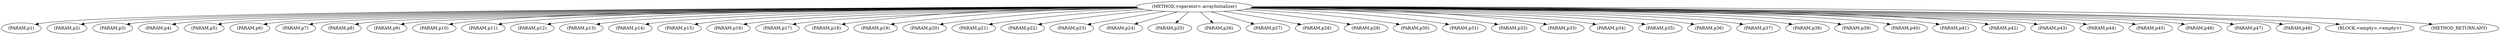 digraph "&lt;operator&gt;.arrayInitializer" {  
"507" [label = <(METHOD,&lt;operator&gt;.arrayInitializer)> ]
"508" [label = <(PARAM,p1)> ]
"509" [label = <(PARAM,p2)> ]
"510" [label = <(PARAM,p3)> ]
"511" [label = <(PARAM,p4)> ]
"512" [label = <(PARAM,p5)> ]
"513" [label = <(PARAM,p6)> ]
"514" [label = <(PARAM,p7)> ]
"515" [label = <(PARAM,p8)> ]
"516" [label = <(PARAM,p9)> ]
"517" [label = <(PARAM,p10)> ]
"518" [label = <(PARAM,p11)> ]
"519" [label = <(PARAM,p12)> ]
"520" [label = <(PARAM,p13)> ]
"521" [label = <(PARAM,p14)> ]
"522" [label = <(PARAM,p15)> ]
"523" [label = <(PARAM,p16)> ]
"524" [label = <(PARAM,p17)> ]
"525" [label = <(PARAM,p18)> ]
"526" [label = <(PARAM,p19)> ]
"527" [label = <(PARAM,p20)> ]
"528" [label = <(PARAM,p21)> ]
"529" [label = <(PARAM,p22)> ]
"530" [label = <(PARAM,p23)> ]
"531" [label = <(PARAM,p24)> ]
"532" [label = <(PARAM,p25)> ]
"533" [label = <(PARAM,p26)> ]
"534" [label = <(PARAM,p27)> ]
"535" [label = <(PARAM,p28)> ]
"536" [label = <(PARAM,p29)> ]
"537" [label = <(PARAM,p30)> ]
"538" [label = <(PARAM,p31)> ]
"539" [label = <(PARAM,p32)> ]
"540" [label = <(PARAM,p33)> ]
"541" [label = <(PARAM,p34)> ]
"542" [label = <(PARAM,p35)> ]
"543" [label = <(PARAM,p36)> ]
"544" [label = <(PARAM,p37)> ]
"545" [label = <(PARAM,p38)> ]
"546" [label = <(PARAM,p39)> ]
"547" [label = <(PARAM,p40)> ]
"548" [label = <(PARAM,p41)> ]
"549" [label = <(PARAM,p42)> ]
"550" [label = <(PARAM,p43)> ]
"551" [label = <(PARAM,p44)> ]
"552" [label = <(PARAM,p45)> ]
"553" [label = <(PARAM,p46)> ]
"554" [label = <(PARAM,p47)> ]
"555" [label = <(PARAM,p48)> ]
"556" [label = <(BLOCK,&lt;empty&gt;,&lt;empty&gt;)> ]
"557" [label = <(METHOD_RETURN,ANY)> ]
  "507" -> "508" 
  "507" -> "556" 
  "507" -> "509" 
  "507" -> "557" 
  "507" -> "510" 
  "507" -> "511" 
  "507" -> "512" 
  "507" -> "513" 
  "507" -> "514" 
  "507" -> "515" 
  "507" -> "516" 
  "507" -> "517" 
  "507" -> "518" 
  "507" -> "519" 
  "507" -> "520" 
  "507" -> "521" 
  "507" -> "522" 
  "507" -> "523" 
  "507" -> "524" 
  "507" -> "525" 
  "507" -> "526" 
  "507" -> "527" 
  "507" -> "528" 
  "507" -> "529" 
  "507" -> "530" 
  "507" -> "531" 
  "507" -> "532" 
  "507" -> "533" 
  "507" -> "534" 
  "507" -> "535" 
  "507" -> "536" 
  "507" -> "537" 
  "507" -> "538" 
  "507" -> "539" 
  "507" -> "540" 
  "507" -> "541" 
  "507" -> "542" 
  "507" -> "543" 
  "507" -> "544" 
  "507" -> "545" 
  "507" -> "546" 
  "507" -> "547" 
  "507" -> "548" 
  "507" -> "549" 
  "507" -> "550" 
  "507" -> "551" 
  "507" -> "552" 
  "507" -> "553" 
  "507" -> "554" 
  "507" -> "555" 
}
